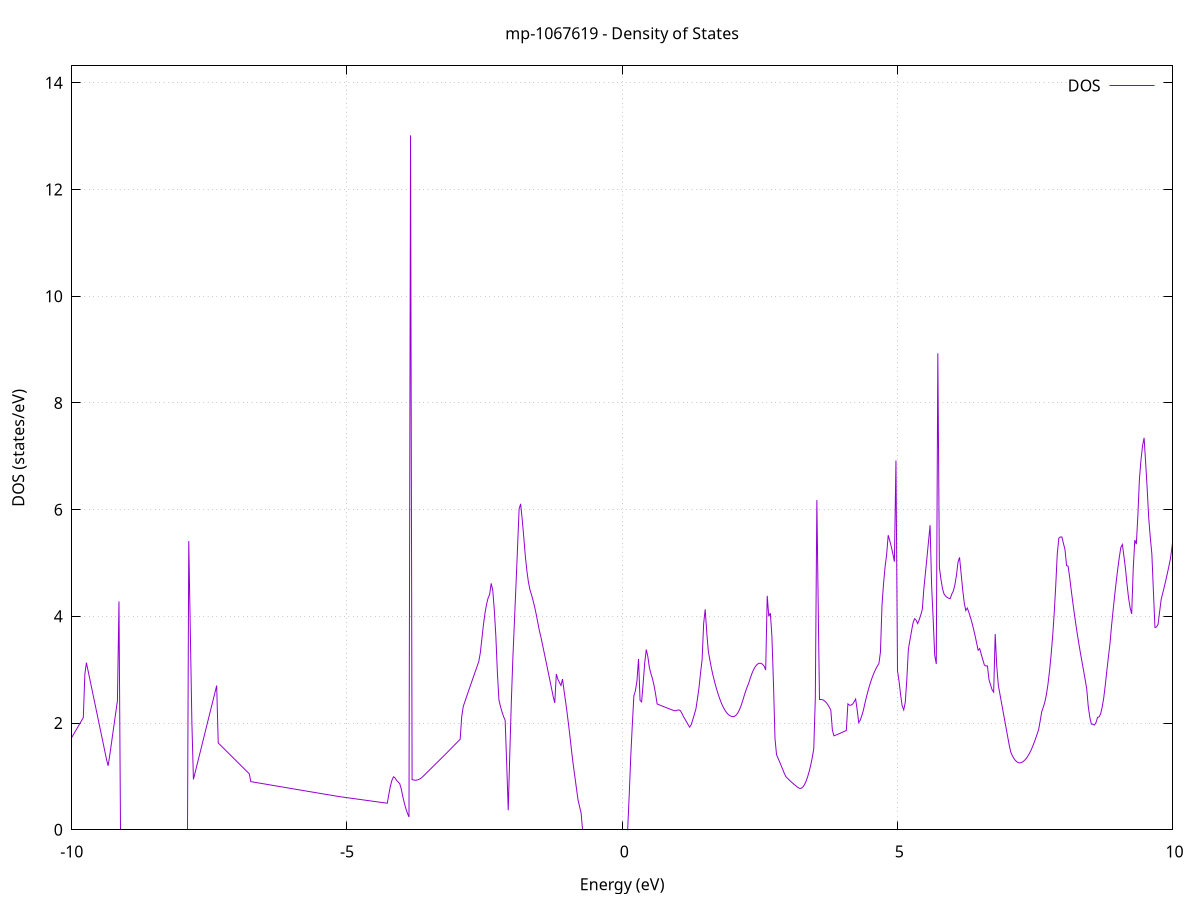 set title 'mp-1067619 - Density of States'
set xlabel 'Energy (eV)'
set ylabel 'DOS (states/eV)'
set grid
set xrange [-10:10]
set yrange [0:14.317]
set xzeroaxis lt -1
set terminal png size 800,600
set output 'mp-1067619_dos_gnuplot.png'
plot '-' using 1:2 with lines title 'DOS'
-27.487400 0.000000
-27.459300 0.000000
-27.431100 0.000000
-27.402900 0.000000
-27.374700 0.000000
-27.346600 0.000000
-27.318400 0.000000
-27.290200 0.000000
-27.262000 0.000000
-27.233800 0.000000
-27.205700 0.000000
-27.177500 0.000000
-27.149300 0.000000
-27.121100 0.000000
-27.092900 0.000000
-27.064800 0.000000
-27.036600 0.000000
-27.008400 0.000000
-26.980200 0.000000
-26.952000 0.000000
-26.923900 0.000000
-26.895700 0.000000
-26.867500 0.000000
-26.839300 0.000000
-26.811100 0.000000
-26.783000 0.000000
-26.754800 0.000000
-26.726600 0.000000
-26.698400 0.000000
-26.670200 0.000000
-26.642100 0.000000
-26.613900 0.000000
-26.585700 0.000000
-26.557500 0.000000
-26.529300 0.000000
-26.501200 0.000000
-26.473000 0.000000
-26.444800 0.000000
-26.416600 0.000000
-26.388500 0.000000
-26.360300 0.000000
-26.332100 0.000000
-26.303900 0.000000
-26.275700 0.000000
-26.247600 0.000000
-26.219400 0.000000
-26.191200 0.000000
-26.163000 0.000000
-26.134800 0.000000
-26.106700 0.000000
-26.078500 0.000000
-26.050300 0.000000
-26.022100 0.000000
-25.993900 0.000000
-25.965800 0.000000
-25.937600 0.000000
-25.909400 0.000000
-25.881200 0.000000
-25.853000 0.000000
-25.824900 0.000000
-25.796700 0.000000
-25.768500 0.000000
-25.740300 0.000000
-25.712100 0.000000
-25.684000 0.000000
-25.655800 0.000000
-25.627600 0.000000
-25.599400 0.000000
-25.571200 0.000000
-25.543100 0.000000
-25.514900 0.000000
-25.486700 0.000000
-25.458500 0.000000
-25.430400 0.000000
-25.402200 0.000000
-25.374000 0.000000
-25.345800 0.000000
-25.317600 0.000000
-25.289500 0.000000
-25.261300 0.000000
-25.233100 0.000000
-25.204900 0.000000
-25.176700 0.000000
-25.148600 0.000000
-25.120400 0.000000
-25.092200 0.000000
-25.064000 0.000000
-25.035800 0.000000
-25.007700 0.000000
-24.979500 0.000000
-24.951300 0.000000
-24.923100 84.427000
-24.894900 255.149900
-24.866800 54.485500
-24.838600 25.445600
-24.810400 317.780600
-24.782200 49.676400
-24.754000 48.154400
-24.725900 105.016700
-24.697700 183.394800
-24.669500 15.818900
-24.641300 37.277300
-24.613100 173.273300
-24.585000 47.174400
-24.556800 67.952100
-24.528600 0.000000
-24.500400 0.000000
-24.472300 0.000000
-24.444100 0.000000
-24.415900 0.000000
-24.387700 0.000000
-24.359500 0.000000
-24.331400 0.000000
-24.303200 0.000000
-24.275000 0.000000
-24.246800 0.000000
-24.218600 0.000000
-24.190500 0.000000
-24.162300 0.000000
-24.134100 0.000000
-24.105900 0.000000
-24.077700 0.000000
-24.049600 0.000000
-24.021400 0.000000
-23.993200 0.000000
-23.965000 0.000000
-23.936800 0.000000
-23.908700 0.000000
-23.880500 0.000000
-23.852300 0.000000
-23.824100 0.000000
-23.795900 0.000000
-23.767800 0.000000
-23.739600 0.000000
-23.711400 0.000000
-23.683200 0.000000
-23.655000 0.000000
-23.626900 0.000000
-23.598700 0.000000
-23.570500 0.000000
-23.542300 0.000000
-23.514200 0.000000
-23.486000 0.000000
-23.457800 0.000000
-23.429600 0.000000
-23.401400 0.000000
-23.373300 0.000000
-23.345100 0.000000
-23.316900 0.000000
-23.288700 0.000000
-23.260500 0.000000
-23.232400 0.000000
-23.204200 0.000000
-23.176000 0.000000
-23.147800 0.000000
-23.119600 0.000000
-23.091500 0.000000
-23.063300 0.000000
-23.035100 0.000000
-23.006900 0.000000
-22.978700 0.000000
-22.950600 0.000000
-22.922400 0.000000
-22.894200 0.000000
-22.866000 0.000000
-22.837800 0.000000
-22.809700 0.000000
-22.781500 0.000000
-22.753300 0.000000
-22.725100 0.000000
-22.696900 0.000000
-22.668800 0.000000
-22.640600 0.000000
-22.612400 0.000000
-22.584200 0.000000
-22.556100 0.000000
-22.527900 0.000000
-22.499700 0.000000
-22.471500 0.000000
-22.443300 0.000000
-22.415200 0.000000
-22.387000 0.000000
-22.358800 0.000000
-22.330600 0.000000
-22.302400 0.000000
-22.274300 0.000000
-22.246100 0.000000
-22.217900 0.000000
-22.189700 0.000000
-22.161500 0.000000
-22.133400 0.000000
-22.105200 0.000000
-22.077000 0.000000
-22.048800 0.000000
-22.020600 0.000000
-21.992500 0.000000
-21.964300 0.000000
-21.936100 0.000000
-21.907900 0.000000
-21.879700 0.000000
-21.851600 0.000000
-21.823400 0.000000
-21.795200 0.000000
-21.767000 0.000000
-21.738800 0.000000
-21.710700 0.000000
-21.682500 0.000000
-21.654300 0.000000
-21.626100 0.000000
-21.598000 0.000000
-21.569800 0.000000
-21.541600 0.000000
-21.513400 0.000000
-21.485200 0.000000
-21.457100 0.000000
-21.428900 0.000000
-21.400700 0.000000
-21.372500 0.000000
-21.344300 0.000000
-21.316200 0.000000
-21.288000 0.000000
-21.259800 0.000000
-21.231600 0.000000
-21.203400 0.000000
-21.175300 0.000000
-21.147100 0.000000
-21.118900 0.000000
-21.090700 0.000000
-21.062500 0.000000
-21.034400 0.000000
-21.006200 0.000000
-20.978000 0.000000
-20.949800 0.000000
-20.921600 0.000000
-20.893500 0.000000
-20.865300 0.000000
-20.837100 0.000000
-20.808900 0.000000
-20.780700 0.000000
-20.752600 0.000000
-20.724400 0.000000
-20.696200 0.000000
-20.668000 0.000000
-20.639900 0.000000
-20.611700 0.000000
-20.583500 0.000000
-20.555300 0.000000
-20.527100 0.000000
-20.499000 0.000000
-20.470800 0.000000
-20.442600 0.000000
-20.414400 0.000000
-20.386200 0.000000
-20.358100 0.000000
-20.329900 0.000000
-20.301700 0.000000
-20.273500 0.000000
-20.245300 0.000000
-20.217200 0.000000
-20.189000 0.000000
-20.160800 0.000000
-20.132600 0.000000
-20.104400 0.000000
-20.076300 0.000000
-20.048100 0.000000
-20.019900 0.000000
-19.991700 0.000000
-19.963500 0.000000
-19.935400 0.000000
-19.907200 0.000000
-19.879000 0.000000
-19.850800 0.000000
-19.822600 0.000000
-19.794500 0.000000
-19.766300 0.000000
-19.738100 0.000000
-19.709900 0.000000
-19.681800 0.000000
-19.653600 0.000000
-19.625400 0.000000
-19.597200 0.000000
-19.569000 0.000000
-19.540900 0.000000
-19.512700 0.000000
-19.484500 0.000000
-19.456300 0.000000
-19.428100 0.000000
-19.400000 0.000000
-19.371800 0.000000
-19.343600 0.000000
-19.315400 0.000000
-19.287200 0.000000
-19.259100 0.000000
-19.230900 0.000000
-19.202700 0.000000
-19.174500 0.000000
-19.146300 0.000000
-19.118200 0.000000
-19.090000 0.000000
-19.061800 0.000000
-19.033600 0.000000
-19.005400 0.000000
-18.977300 0.000000
-18.949100 0.000000
-18.920900 0.000000
-18.892700 0.000000
-18.864500 0.000000
-18.836400 0.000000
-18.808200 0.000000
-18.780000 0.000000
-18.751800 0.000000
-18.723700 0.000000
-18.695500 0.000000
-18.667300 0.000000
-18.639100 0.000000
-18.610900 0.000000
-18.582800 0.000000
-18.554600 0.000000
-18.526400 0.000000
-18.498200 0.000000
-18.470000 0.000000
-18.441900 0.000000
-18.413700 0.000000
-18.385500 0.000000
-18.357300 0.000000
-18.329100 0.000000
-18.301000 0.000000
-18.272800 0.000000
-18.244600 0.000000
-18.216400 0.000000
-18.188200 0.000000
-18.160100 0.000000
-18.131900 0.000000
-18.103700 0.000000
-18.075500 0.000000
-18.047300 0.000000
-18.019200 0.000000
-17.991000 0.000000
-17.962800 0.000000
-17.934600 0.000000
-17.906400 0.000000
-17.878300 0.000000
-17.850100 0.000000
-17.821900 0.000000
-17.793700 0.000000
-17.765600 0.000000
-17.737400 0.000000
-17.709200 0.000000
-17.681000 0.000000
-17.652800 0.000000
-17.624700 0.000000
-17.596500 0.000000
-17.568300 0.000000
-17.540100 0.000000
-17.511900 0.000000
-17.483800 0.000000
-17.455600 0.000000
-17.427400 0.000000
-17.399200 0.000000
-17.371000 0.000000
-17.342900 0.000000
-17.314700 0.000000
-17.286500 0.000000
-17.258300 0.000000
-17.230100 0.000000
-17.202000 0.000000
-17.173800 0.000000
-17.145600 0.000000
-17.117400 0.000000
-17.089200 0.000000
-17.061100 0.000000
-17.032900 0.000000
-17.004700 0.000000
-16.976500 0.000000
-16.948300 0.000000
-16.920200 0.000000
-16.892000 0.000000
-16.863800 0.000000
-16.835600 0.000000
-16.807500 0.000000
-16.779300 0.000000
-16.751100 0.000000
-16.722900 0.000000
-16.694700 0.000000
-16.666600 0.000000
-16.638400 0.000000
-16.610200 0.000000
-16.582000 0.000000
-16.553800 0.000000
-16.525700 0.000000
-16.497500 0.000000
-16.469300 0.000000
-16.441100 0.000000
-16.412900 0.000000
-16.384800 0.000000
-16.356600 0.000000
-16.328400 0.000000
-16.300200 0.000000
-16.272000 0.000000
-16.243900 0.000000
-16.215700 0.000000
-16.187500 0.000000
-16.159300 0.000000
-16.131100 0.000000
-16.103000 0.000000
-16.074800 0.000000
-16.046600 0.000000
-16.018400 0.000000
-15.990200 0.000000
-15.962100 0.000000
-15.933900 0.000000
-15.905700 0.000000
-15.877500 0.000000
-15.849400 0.000000
-15.821200 0.000000
-15.793000 0.000000
-15.764800 0.000000
-15.736600 0.000000
-15.708500 0.000000
-15.680300 0.000000
-15.652100 0.000000
-15.623900 0.000000
-15.595700 0.000000
-15.567600 0.000000
-15.539400 0.000000
-15.511200 0.000000
-15.483000 0.000000
-15.454800 0.000000
-15.426700 0.000000
-15.398500 0.000000
-15.370300 0.000000
-15.342100 0.000000
-15.313900 0.000000
-15.285800 0.000000
-15.257600 0.000000
-15.229400 0.000000
-15.201200 0.000000
-15.173000 0.000000
-15.144900 0.000000
-15.116700 0.000000
-15.088500 0.000000
-15.060300 0.000000
-15.032100 0.000000
-15.004000 0.000000
-14.975800 0.000000
-14.947600 0.000000
-14.919400 0.000000
-14.891300 0.000000
-14.863100 0.000000
-14.834900 0.000000
-14.806700 0.000000
-14.778500 0.000000
-14.750400 0.000000
-14.722200 0.000000
-14.694000 0.000000
-14.665800 0.000000
-14.637600 0.000000
-14.609500 0.000000
-14.581300 0.000000
-14.553100 0.000000
-14.524900 0.000000
-14.496700 0.000000
-14.468600 0.000000
-14.440400 0.000000
-14.412200 0.000000
-14.384000 0.000000
-14.355800 0.000000
-14.327700 0.000000
-14.299500 0.000000
-14.271300 0.000000
-14.243100 0.000000
-14.214900 0.000000
-14.186800 0.000000
-14.158600 0.000000
-14.130400 0.000000
-14.102200 0.000000
-14.074000 0.000000
-14.045900 0.000000
-14.017700 0.000000
-13.989500 0.000000
-13.961300 0.000000
-13.933200 0.000000
-13.905000 0.000000
-13.876800 0.000000
-13.848600 0.000000
-13.820400 0.000000
-13.792300 0.000000
-13.764100 0.000000
-13.735900 0.000000
-13.707700 0.000000
-13.679500 0.000000
-13.651400 0.000000
-13.623200 0.000000
-13.595000 0.000000
-13.566800 0.000000
-13.538600 0.000000
-13.510500 0.000000
-13.482300 0.000000
-13.454100 0.000000
-13.425900 0.000000
-13.397700 0.000000
-13.369600 0.000000
-13.341400 0.000000
-13.313200 0.000000
-13.285000 0.000000
-13.256800 0.000000
-13.228700 0.000000
-13.200500 0.000000
-13.172300 0.000000
-13.144100 0.000000
-13.115900 0.000000
-13.087800 0.000000
-13.059600 0.000000
-13.031400 0.000000
-13.003200 0.000000
-12.975100 0.000000
-12.946900 0.000000
-12.918700 0.000000
-12.890500 0.000000
-12.862300 0.000000
-12.834200 0.000000
-12.806000 0.000000
-12.777800 0.000000
-12.749600 0.000000
-12.721400 0.000000
-12.693300 0.000000
-12.665100 0.000000
-12.636900 0.000000
-12.608700 0.000000
-12.580500 0.000000
-12.552400 0.000000
-12.524200 0.000000
-12.496000 0.000000
-12.467800 0.000000
-12.439600 0.000000
-12.411500 0.000000
-12.383300 0.000000
-12.355100 0.000000
-12.326900 0.000000
-12.298700 0.000000
-12.270600 0.000000
-12.242400 0.000000
-12.214200 0.000000
-12.186000 0.000000
-12.157800 0.000000
-12.129700 0.000000
-12.101500 0.000000
-12.073300 0.000000
-12.045100 0.000000
-12.017000 0.000000
-11.988800 0.000000
-11.960600 0.000000
-11.932400 0.000000
-11.904200 0.000000
-11.876100 0.000000
-11.847900 0.000000
-11.819700 0.000000
-11.791500 0.000000
-11.763300 0.000000
-11.735200 0.000000
-11.707000 0.000000
-11.678800 0.000000
-11.650600 0.000000
-11.622400 0.000000
-11.594300 0.000000
-11.566100 0.000000
-11.537900 0.041700
-11.509700 0.289900
-11.481500 0.574100
-11.453400 0.858400
-11.425200 1.142600
-11.397000 1.426800
-11.368800 1.711100
-11.340600 1.995300
-11.312500 1.464800
-11.284300 1.161600
-11.256100 1.187400
-11.227900 1.213100
-11.199700 1.238800
-11.171600 1.264500
-11.143400 1.290200
-11.115200 1.316000
-11.087000 1.341700
-11.058900 1.367400
-11.030700 1.393100
-11.002500 1.418800
-10.974300 1.444600
-10.946100 1.470300
-10.918000 1.496000
-10.889800 1.518800
-10.861600 1.506800
-10.833400 1.483500
-10.805200 1.460200
-10.777100 1.436900
-10.748900 1.413600
-10.720700 1.390400
-10.692500 1.367100
-10.664300 1.360100
-10.636200 1.374900
-10.608000 1.390000
-10.579800 1.405000
-10.551600 1.420000
-10.523400 1.435000
-10.495300 1.450000
-10.467100 1.465100
-10.438900 1.480100
-10.410700 1.495100
-10.382500 1.510100
-10.354400 1.525100
-10.326200 1.540200
-10.298000 1.555200
-10.269800 1.570200
-10.241600 1.585200
-10.213500 1.600300
-10.185300 1.615300
-10.157100 1.630300
-10.128900 1.645300
-10.100800 1.660400
-10.072600 1.653400
-10.044400 1.653300
-10.016200 1.703200
-9.988000 1.753000
-9.959900 1.802900
-9.931700 1.852800
-9.903500 1.902700
-9.875300 1.952500
-9.847100 2.002400
-9.819000 2.052300
-9.790800 2.102200
-9.762600 2.917000
-9.734400 3.131400
-9.706200 2.991700
-9.678100 2.851900
-9.649900 2.712200
-9.621700 2.572400
-9.593500 2.432700
-9.565300 2.292900
-9.537200 2.153100
-9.509000 2.013300
-9.480800 1.873500
-9.452600 1.733800
-9.424400 1.594000
-9.396300 1.454200
-9.368100 1.314400
-9.339900 1.199200
-9.311700 1.387000
-9.283500 1.593400
-9.255400 1.799600
-9.227200 2.005800
-9.199000 2.211700
-9.170800 2.417600
-9.142600 4.279800
-9.114500 0.000000
-9.086300 0.000000
-9.058100 0.000000
-9.029900 0.000000
-9.001800 0.000000
-8.973600 0.000000
-8.945400 0.000000
-8.917200 0.000000
-8.889000 0.000000
-8.860900 0.000000
-8.832700 0.000000
-8.804500 0.000000
-8.776300 0.000000
-8.748100 0.000000
-8.720000 0.000000
-8.691800 0.000000
-8.663600 0.000000
-8.635400 0.000000
-8.607200 0.000000
-8.579100 0.000000
-8.550900 0.000000
-8.522700 0.000000
-8.494500 0.000000
-8.466300 0.000000
-8.438200 0.000000
-8.410000 0.000000
-8.381800 0.000000
-8.353600 0.000000
-8.325400 0.000000
-8.297300 0.000000
-8.269100 0.000000
-8.240900 0.000000
-8.212700 0.000000
-8.184500 0.000000
-8.156400 0.000000
-8.128200 0.000000
-8.100000 0.000000
-8.071800 0.000000
-8.043700 0.000000
-8.015500 0.000000
-7.987300 0.000000
-7.959100 0.000000
-7.930900 0.000000
-7.902800 0.000000
-7.874600 5.410600
-7.846400 3.717100
-7.818200 2.020500
-7.790000 0.943700
-7.761900 1.060900
-7.733700 1.178200
-7.705500 1.295500
-7.677300 1.412800
-7.649100 1.530000
-7.621000 1.647300
-7.592800 1.764500
-7.564600 1.881800
-7.536400 1.999100
-7.508200 2.116300
-7.480100 2.233600
-7.451900 2.350800
-7.423700 2.468000
-7.395500 2.585300
-7.367300 2.702500
-7.339200 1.627100
-7.311000 1.598300
-7.282800 1.569400
-7.254600 1.540500
-7.226400 1.511700
-7.198300 1.482800
-7.170100 1.454000
-7.141900 1.425100
-7.113700 1.396300
-7.085600 1.367400
-7.057400 1.338500
-7.029200 1.309700
-7.001000 1.280800
-6.972800 1.252000
-6.944700 1.223100
-6.916500 1.194300
-6.888300 1.165400
-6.860100 1.136500
-6.831900 1.107700
-6.803800 1.078800
-6.775600 1.050000
-6.747400 0.902400
-6.719200 0.897400
-6.691000 0.892500
-6.662900 0.887600
-6.634700 0.882600
-6.606500 0.877700
-6.578300 0.872700
-6.550100 0.867800
-6.522000 0.862900
-6.493800 0.857900
-6.465600 0.853000
-6.437400 0.848000
-6.409200 0.843100
-6.381100 0.838200
-6.352900 0.833200
-6.324700 0.828300
-6.296500 0.823300
-6.268300 0.818400
-6.240200 0.813400
-6.212000 0.808500
-6.183800 0.803600
-6.155600 0.798600
-6.127500 0.793700
-6.099300 0.788700
-6.071100 0.783800
-6.042900 0.778900
-6.014700 0.773900
-5.986600 0.769000
-5.958400 0.764000
-5.930200 0.759100
-5.902000 0.754200
-5.873800 0.749200
-5.845700 0.744300
-5.817500 0.739300
-5.789300 0.734400
-5.761100 0.729400
-5.732900 0.724500
-5.704800 0.719700
-5.676600 0.714900
-5.648400 0.710000
-5.620200 0.705100
-5.592000 0.700200
-5.563900 0.695300
-5.535700 0.690500
-5.507500 0.685600
-5.479300 0.680700
-5.451100 0.675800
-5.423000 0.670900
-5.394800 0.666000
-5.366600 0.661100
-5.338400 0.656200
-5.310200 0.651300
-5.282100 0.646300
-5.253900 0.641400
-5.225700 0.636500
-5.197500 0.631600
-5.169400 0.626600
-5.141200 0.622200
-5.113000 0.618200
-5.084800 0.614100
-5.056600 0.610100
-5.028500 0.606100
-5.000300 0.602100
-4.972100 0.598000
-4.943900 0.594000
-4.915700 0.590000
-4.887600 0.586000
-4.859400 0.582000
-4.831200 0.577900
-4.803000 0.573900
-4.774800 0.569900
-4.746700 0.565900
-4.718500 0.561900
-4.690300 0.557800
-4.662100 0.553800
-4.633900 0.549800
-4.605800 0.545800
-4.577600 0.541800
-4.549400 0.537700
-4.521200 0.533700
-4.493000 0.529700
-4.464900 0.525700
-4.436700 0.521700
-4.408500 0.517600
-4.380300 0.513600
-4.352100 0.509600
-4.324000 0.505600
-4.295800 0.501600
-4.267600 0.497600
-4.239400 0.664500
-4.211300 0.816800
-4.183100 0.926400
-4.154900 0.993600
-4.126700 0.971500
-4.098500 0.927200
-4.070400 0.895500
-4.042200 0.867200
-4.014000 0.767500
-3.985800 0.625100
-3.957600 0.501100
-3.929500 0.395600
-3.901300 0.308600
-3.873100 0.240000
-3.844900 13.015600
-3.816700 0.941900
-3.788600 0.932300
-3.760400 0.928600
-3.732200 0.930800
-3.704000 0.939000
-3.675800 0.953000
-3.647700 0.973000
-3.619500 0.998900
-3.591300 1.027700
-3.563100 1.056400
-3.534900 1.085200
-3.506800 1.113900
-3.478600 1.142600
-3.450400 1.171400
-3.422200 1.200100
-3.394000 1.228900
-3.365900 1.257600
-3.337700 1.286300
-3.309500 1.315100
-3.281300 1.343800
-3.253200 1.372600
-3.225000 1.401300
-3.196800 1.430400
-3.168600 1.459900
-3.140400 1.489500
-3.112300 1.519100
-3.084100 1.548700
-3.055900 1.578300
-3.027700 1.607800
-2.999500 1.637400
-2.971400 1.667000
-2.943200 1.696600
-2.915000 2.121700
-2.886800 2.312000
-2.858600 2.397700
-2.830500 2.482900
-2.802300 2.567800
-2.774100 2.652200
-2.745900 2.736300
-2.717700 2.820000
-2.689600 2.903300
-2.661400 2.986200
-2.633200 3.068700
-2.605000 3.155000
-2.576800 3.316700
-2.548700 3.577700
-2.520500 3.842300
-2.492300 4.057900
-2.464100 4.224500
-2.435900 4.342100
-2.407800 4.410700
-2.379600 4.618000
-2.351400 4.495100
-2.323200 4.123700
-2.295100 3.638100
-2.266900 2.945500
-2.238700 2.431400
-2.210500 2.309500
-2.182300 2.205800
-2.154200 2.120300
-2.126000 2.053100
-2.097800 1.239700
-2.069600 0.367100
-2.041400 1.428300
-2.013300 2.408500
-1.985100 3.231800
-1.956900 3.911900
-1.928700 4.591800
-1.900500 5.292000
-1.872400 6.009700
-1.844200 6.108300
-1.816000 5.815900
-1.787800 5.489200
-1.759600 5.134300
-1.731500 4.857400
-1.703300 4.645800
-1.675100 4.499700
-1.646900 4.403500
-1.618700 4.298200
-1.590600 4.178100
-1.562400 4.043100
-1.534200 3.893300
-1.506000 3.741600
-1.477800 3.620400
-1.449700 3.482300
-1.421500 3.343500
-1.393300 3.203800
-1.365100 3.063400
-1.337000 2.922200
-1.308800 2.780300
-1.280600 2.637500
-1.252400 2.495100
-1.224200 2.378500
-1.196100 2.919800
-1.167900 2.822200
-1.139700 2.760900
-1.111500 2.703500
-1.083300 2.824000
-1.055200 2.605400
-1.027000 2.398700
-0.998800 2.179400
-0.970600 1.945600
-0.942400 1.697300
-0.914300 1.434500
-0.886100 1.200900
-0.857900 0.986100
-0.829700 0.771600
-0.801500 0.560000
-0.773400 0.434400
-0.745200 0.311600
-0.717000 0.000000
-0.688800 0.000000
-0.660600 0.000000
-0.632500 0.000000
-0.604300 0.000000
-0.576100 0.000000
-0.547900 0.000000
-0.519700 0.000000
-0.491600 0.000000
-0.463400 0.000000
-0.435200 0.000000
-0.407000 0.000000
-0.378900 0.000000
-0.350700 0.000000
-0.322500 0.000000
-0.294300 0.000000
-0.266100 0.000000
-0.238000 0.000000
-0.209800 0.000000
-0.181600 0.000000
-0.153400 0.000000
-0.125200 0.000000
-0.097100 0.000000
-0.068900 0.000000
-0.040700 0.000000
-0.012500 0.000000
0.015700 0.000000
0.043800 0.000000
0.072000 0.000000
0.100200 0.001400
0.128400 0.650700
0.156600 1.378400
0.184700 1.962700
0.212900 2.507900
0.241100 2.606300
0.269300 2.789600
0.297500 3.201800
0.325600 2.425300
0.353800 2.397600
0.382000 2.748900
0.410200 3.128300
0.438400 3.377600
0.466500 3.249100
0.494700 3.042400
0.522900 2.925500
0.551100 2.832900
0.579200 2.706300
0.607400 2.545900
0.635600 2.357800
0.663800 2.345800
0.692000 2.334000
0.720100 2.322200
0.748300 2.310600
0.776500 2.299100
0.804700 2.287700
0.832900 2.276400
0.861000 2.265300
0.889200 2.254200
0.917400 2.243300
0.945600 2.232500
0.973800 2.230300
1.001900 2.241000
1.030100 2.246800
1.058300 2.232000
1.086500 2.181400
1.114700 2.120000
1.142800 2.071300
1.171000 2.021000
1.199200 1.969300
1.227400 1.924000
1.255600 1.970500
1.283700 2.064700
1.311900 2.161000
1.340100 2.263400
1.368300 2.455300
1.396500 2.663900
1.424600 2.941600
1.452800 3.186000
1.481000 3.865300
1.509200 4.132000
1.537300 3.698300
1.565500 3.348600
1.593700 3.184600
1.621900 3.027900
1.650100 2.897000
1.678200 2.779500
1.706400 2.671600
1.734600 2.573400
1.762800 2.484900
1.791000 2.406100
1.819100 2.337100
1.847300 2.277700
1.875500 2.228000
1.903700 2.188000
1.931900 2.157600
1.960000 2.137000
1.988200 2.125100
2.016400 2.120200
2.044600 2.127400
2.072800 2.150500
2.100900 2.189600
2.129100 2.244700
2.157300 2.315700
2.185500 2.402700
2.213700 2.499600
2.241800 2.590900
2.270000 2.672400
2.298200 2.744600
2.326400 2.835100
2.354600 2.919200
2.382700 2.988800
2.410900 3.043800
2.439100 3.084300
2.467300 3.110300
2.495400 3.121700
2.523600 3.118700
2.551800 3.101100
2.580000 3.066900
2.608200 2.993800
2.636300 4.385200
2.664500 4.000200
2.692700 4.061600
2.720900 3.633700
2.749100 2.759700
2.777200 1.712400
2.805400 1.406100
2.833600 1.338800
2.861800 1.270400
2.890000 1.200800
2.918100 1.130200
2.946300 1.058500
2.974500 0.996200
3.002700 0.966600
3.030900 0.938000
3.059000 0.910500
3.087200 0.884100
3.115400 0.858700
3.143600 0.834400
3.171800 0.811200
3.199900 0.789100
3.228100 0.774500
3.256300 0.778900
3.284500 0.802500
3.312700 0.845300
3.340800 0.907300
3.369000 0.988500
3.397200 1.089000
3.425400 1.208600
3.453500 1.347100
3.481700 1.519200
3.509900 2.461900
3.538100 6.179100
3.566300 3.884300
3.594400 2.444000
3.622600 2.444000
3.650800 2.434300
3.679000 2.414900
3.707200 2.385900
3.735300 2.347200
3.763500 2.298800
3.791700 2.240700
3.819900 1.869200
3.848100 1.760800
3.876200 1.772200
3.904400 1.784000
3.932600 1.796100
3.960800 1.808700
3.989000 1.821600
4.017100 1.834800
4.045300 1.848500
4.073500 1.862500
4.101700 2.359900
4.129900 2.336400
4.158000 2.334300
4.186200 2.353600
4.214400 2.398400
4.242600 2.450300
4.270800 2.246800
4.298900 2.008000
4.327100 2.055800
4.355300 2.140800
4.383500 2.240000
4.411600 2.371200
4.439800 2.492600
4.468000 2.604100
4.496200 2.705700
4.524400 2.797500
4.552500 2.879400
4.580700 2.951400
4.608900 3.014000
4.637100 3.068500
4.665300 3.115200
4.693400 3.329600
4.721600 4.209800
4.749800 4.616000
4.778000 4.933200
4.806200 5.161400
4.834300 5.520800
4.862500 5.419900
4.890700 5.303800
4.918900 5.172300
4.947100 5.025700
4.975200 6.920300
5.003400 2.981100
5.031600 2.782900
5.059800 2.531600
5.088000 2.321900
5.116100 2.246500
5.144300 2.387200
5.172500 2.812700
5.200700 3.379700
5.228900 3.553500
5.257000 3.718100
5.285200 3.875700
5.313400 3.955500
5.341600 3.929500
5.369700 3.864200
5.397900 3.937700
5.426100 4.026900
5.454300 4.131800
5.482500 4.524200
5.510600 4.811000
5.538800 5.104700
5.567000 5.405200
5.595200 5.708400
5.623400 4.568500
5.651500 3.935800
5.679700 3.269700
5.707900 3.107500
5.736100 8.929100
5.764300 4.920800
5.792400 4.694500
5.820600 4.521800
5.848800 4.418900
5.877000 4.378200
5.905200 4.354700
5.933300 4.340100
5.961500 4.332100
5.989700 4.417600
6.017900 4.474600
6.046100 4.591200
6.074200 4.767500
6.102400 5.012700
6.130600 5.105500
6.158800 4.806400
6.187000 4.507400
6.215100 4.260600
6.243300 4.109700
6.271500 4.155900
6.299700 4.075500
6.327800 3.983700
6.356000 3.880600
6.384200 3.766000
6.412400 3.640000
6.440600 3.502700
6.468700 3.364600
6.496900 3.395800
6.525100 3.289100
6.553300 3.186800
6.581500 3.089000
6.609600 3.069900
6.637800 3.070200
6.666000 2.811800
6.694200 2.716200
6.722400 2.622400
6.750500 2.579700
6.778700 3.667800
6.806900 3.059800
6.835100 2.711600
6.863300 2.548700
6.891400 2.389500
6.919600 2.228900
6.947800 2.068900
6.976000 1.909500
7.004200 1.750700
7.032300 1.592500
7.060500 1.457900
7.088700 1.390400
7.116900 1.339400
7.145100 1.300300
7.173200 1.273000
7.201400 1.257600
7.229600 1.253900
7.257800 1.261800
7.285900 1.278300
7.314100 1.303200
7.342300 1.336400
7.370500 1.377800
7.398700 1.427600
7.426800 1.485600
7.455000 1.551900
7.483200 1.626100
7.511400 1.705700
7.539600 1.790400
7.567700 1.880100
7.595900 2.040000
7.624100 2.212100
7.652300 2.296900
7.680500 2.393100
7.708600 2.532500
7.736800 2.724500
7.765000 2.969100
7.793200 3.265100
7.821400 3.612600
7.849500 4.040800
7.877700 4.560400
7.905900 5.164900
7.934100 5.463600
7.962300 5.487200
7.990400 5.487900
8.018600 5.364700
8.046800 5.251100
8.075000 4.954400
8.103200 4.939400
8.131300 4.734200
8.159500 4.494200
8.187700 4.268000
8.215900 4.052900
8.244000 3.848900
8.272200 3.656100
8.300400 3.474500
8.328600 3.304000
8.356800 3.141100
8.384900 2.979800
8.413100 2.813800
8.441300 2.642600
8.469500 2.310700
8.497700 2.108800
8.525800 1.981000
8.554000 1.977200
8.582200 1.962600
8.610400 2.010900
8.638600 2.107000
8.666700 2.115500
8.694900 2.175000
8.723100 2.303400
8.751300 2.477200
8.779500 2.718400
8.807600 2.986400
8.835800 3.245300
8.864000 3.488100
8.892200 3.819900
8.920400 4.108800
8.948500 4.383700
8.976700 4.645400
9.004900 4.886200
9.033100 5.105400
9.061300 5.292300
9.089400 5.346600
9.117600 5.126500
9.145800 4.891700
9.174000 4.597800
9.202100 4.344900
9.230300 4.158100
9.258500 4.046700
9.286700 4.895000
9.314900 5.430000
9.343000 5.353200
9.371200 5.902600
9.399400 6.576100
9.427600 6.935200
9.455800 7.196500
9.483900 7.345400
9.512100 6.883700
9.540300 6.387800
9.568500 5.834200
9.596700 5.475100
9.624800 5.172300
9.653000 4.473900
9.681200 3.791300
9.709400 3.800300
9.737600 3.851600
9.765700 4.082800
9.793900 4.316200
9.822100 4.432900
9.850300 4.551900
9.878500 4.676100
9.906600 4.805300
9.934800 4.939700
9.963000 5.085000
9.991200 5.300600
10.019400 5.562000
10.047500 5.876200
10.075700 6.157000
10.103900 6.398900
10.132100 6.583400
10.160200 4.446900
10.188400 3.375700
10.216600 3.029000
10.244800 2.715200
10.273000 2.434000
10.301100 2.185700
10.329300 1.970000
10.357500 1.787000
10.385700 1.619100
10.413900 1.454100
10.442000 1.305500
10.470200 1.216200
10.498400 1.180400
10.526600 1.313300
10.554800 1.500500
10.582900 1.742100
10.611100 2.038000
10.639300 2.388300
10.667500 3.459200
10.695700 4.215900
10.723800 4.807200
10.752000 5.190900
10.780200 5.461800
10.808400 5.703300
10.836600 5.910200
10.864700 6.048000
10.892900 6.116800
10.921100 6.175600
10.949300 6.215300
10.977500 5.311000
11.005600 4.919800
11.033800 4.663800
11.062000 4.414000
11.090200 4.170400
11.118300 3.932900
11.146500 3.701700
11.174700 3.476600
11.202900 3.259700
11.231100 3.063700
11.259200 2.879400
11.287400 2.706200
11.315600 2.535200
11.343800 2.398800
11.372000 2.275800
11.400100 2.171800
11.428300 2.067700
11.456500 1.963400
11.484700 1.874200
11.512900 1.920400
11.541000 2.127900
11.569200 2.575200
11.597400 3.388900
11.625600 5.060800
11.653800 6.379300
11.681900 7.759500
11.710100 9.459000
11.738300 9.685600
11.766500 7.927700
11.794700 7.389600
11.822800 6.939000
11.851000 6.531700
11.879200 6.096500
11.907400 5.543800
11.935600 4.963400
11.963700 4.255100
11.991900 3.820300
12.020100 3.618000
12.048300 3.532400
12.076400 3.459500
12.104600 3.393700
12.132800 3.332000
12.161000 3.273600
12.189200 3.219100
12.217300 3.168500
12.245500 3.082700
12.273700 3.043600
12.301900 3.061100
12.330100 3.103900
12.358200 3.167900
12.386400 3.256900
12.414600 3.371100
12.442800 3.507900
12.471000 4.026900
12.499100 5.815200
12.527300 6.402500
12.555500 6.393400
12.583700 6.320200
12.611900 6.279300
12.640000 6.273000
12.668200 6.301400
12.696400 6.403800
12.724600 6.413700
12.752800 6.328900
12.780900 6.134300
12.809100 5.915400
12.837300 5.632900
12.865500 5.294100
12.893700 4.967500
12.921800 4.915100
12.950000 5.807500
12.978200 4.074700
13.006400 3.867300
13.034600 3.743600
13.062700 3.620800
13.090900 3.499100
13.119100 3.422500
13.147300 3.357900
13.175400 3.303000
13.203600 3.257700
13.231800 3.159100
13.260000 3.213500
13.288200 3.193800
13.316300 3.183400
13.344500 3.182200
13.372700 3.190000
13.400900 3.185900
13.429100 3.194200
13.457200 3.267700
13.485400 3.386700
13.513600 3.518100
13.541800 3.661900
13.570000 3.854000
13.598100 4.221200
13.626300 4.287300
13.654500 4.323000
13.682700 4.346300
13.710900 4.351300
13.739000 4.806100
13.767200 4.301100
13.795400 3.786500
13.823600 3.668300
13.851800 3.683000
13.879900 3.691300
13.908100 3.691500
13.936300 3.683300
13.964500 3.725100
13.992700 3.836000
14.020800 3.996800
14.049000 4.207500
14.077200 4.572800
14.105400 4.819500
14.133500 5.133500
14.161700 5.149700
14.189900 5.122200
14.218100 5.050900
14.246300 4.618100
14.274400 4.014000
14.302600 3.571700
14.330800 3.776800
14.359000 4.235800
14.387200 4.633900
14.415300 4.971300
14.443500 5.248000
14.471700 5.471900
14.499900 6.834800
14.528100 6.859300
14.556200 6.803200
14.584400 6.624400
14.612600 6.311700
14.640800 5.828200
14.669000 5.231200
14.697100 5.458100
14.725300 6.246600
14.753500 6.641000
14.781700 5.412600
14.809900 5.072300
14.838000 4.731400
14.866200 4.393200
14.894400 4.086300
14.922600 3.795500
14.950800 3.520800
14.978900 3.263300
15.007100 3.028300
15.035300 2.816400
15.063500 2.670800
15.091600 2.627600
15.119800 2.717600
15.148000 3.317400
15.176200 3.822900
15.204400 4.120200
15.232500 4.617500
15.260700 5.049000
15.288900 5.106500
15.317100 5.297300
15.345300 5.195100
15.373400 5.084200
15.401600 5.096200
15.429800 5.369700
15.458000 5.463100
15.486200 5.475900
15.514300 5.469600
15.542500 5.444400
15.570700 5.396300
15.598900 5.386000
15.627100 5.176400
15.655200 4.999500
15.683400 4.836500
15.711600 4.648200
15.739800 4.432400
15.768000 4.188900
15.796100 3.917700
15.824300 3.618600
15.852500 3.348000
15.880700 3.145900
15.908900 3.036700
15.937000 2.997300
15.965200 2.989400
15.993400 2.995200
16.021600 3.014700
16.049700 3.047900
16.077900 3.094600
16.106100 3.154300
16.134300 3.227100
16.162500 3.313000
16.190600 3.411900
16.218800 3.523800
16.247000 4.299200
16.275200 4.656800
16.303400 5.206100
16.331500 5.879500
16.359700 6.676800
16.387900 6.216000
16.416100 5.346800
16.444300 4.987800
16.472400 4.701300
16.500600 4.487100
16.528800 4.345200
16.557000 4.266800
16.585200 4.195200
16.613300 4.119600
16.641500 4.048100
16.669700 3.978500
16.697900 3.906700
16.726100 3.832700
16.754200 3.737300
16.782400 3.661100
16.810600 3.559800
16.838800 3.531600
16.867000 3.509200
16.895100 3.485500
16.923300 3.460900
16.951500 3.411100
16.979700 3.409400
17.007800 3.504200
17.036000 3.847300
17.064200 4.033700
17.092400 4.191600
17.120600 4.533000
17.148700 5.003600
17.176900 5.467500
17.205100 5.923700
17.233300 6.372400
17.261500 6.813600
17.289600 7.247100
17.317800 8.841100
17.346000 7.184500
17.374200 7.527100
17.402400 7.705900
17.430500 8.399500
17.458700 8.137200
17.486900 7.802500
17.515100 7.639000
17.543300 7.449600
17.571400 7.238500
17.599600 6.942900
17.627800 6.664000
17.656000 6.401600
17.684200 6.151100
17.712300 5.858800
17.740500 5.512600
17.768700 5.574800
17.796900 5.816200
17.825100 6.897300
17.853200 7.339600
17.881400 7.342200
17.909600 7.346000
17.937800 7.153800
17.965900 12.033300
17.994100 11.407100
18.022300 9.938500
18.050500 8.119000
18.078700 6.771900
18.106800 5.573300
18.135000 4.786200
18.163200 4.059700
18.191400 3.956700
18.219600 3.855500
18.247700 3.768500
18.275900 3.710100
18.304100 3.659500
18.332300 3.616600
18.360500 3.581400
18.388600 3.554000
18.416800 3.403200
18.445000 3.454800
18.473200 3.546100
18.501400 3.666300
18.529500 3.799900
18.557700 4.152100
18.585900 4.310100
18.614100 4.452800
18.642300 4.580300
18.670400 4.727700
18.698600 4.785000
18.726800 4.899700
18.755000 5.099100
18.783200 5.274300
18.811300 5.442000
18.839500 5.602400
18.867700 5.755500
18.895900 5.901400
18.924000 5.705600
18.952200 5.675200
18.980400 5.610100
19.008600 5.520600
19.036800 5.430400
19.064900 5.312100
19.093100 5.178800
19.121300 5.031300
19.149500 4.798600
19.177700 4.176100
19.205800 3.757000
19.234000 4.051000
19.262200 4.370300
19.290400 5.116000
19.318600 6.387700
19.346700 7.842700
19.374900 9.139100
19.403100 7.791400
19.431300 6.641000
19.459500 5.812700
19.487600 5.599500
19.515800 5.634000
19.544000 5.538600
19.572200 5.418200
19.600400 5.264400
19.628500 4.929400
19.656700 4.490100
19.684900 3.971800
19.713100 3.599300
19.741300 3.313100
19.769400 3.107700
19.797600 2.983300
19.825800 2.922500
19.854000 2.891600
19.882100 2.896700
19.910300 2.937900
19.938500 3.015300
19.966700 3.127400
19.994900 3.248500
20.023000 3.373700
20.051200 3.502900
20.079400 3.624900
20.107600 3.684200
20.135800 3.672300
20.163900 3.642800
20.192100 3.595900
20.220300 3.727400
20.248500 3.752600
20.276700 3.834800
20.304800 3.945200
20.333000 4.073800
20.361200 4.220500
20.389400 4.385400
20.417600 4.190200
20.445700 4.235400
20.473900 4.265100
20.502100 4.149300
20.530300 4.014000
20.558500 3.869600
20.586600 3.716000
20.614800 3.597500
20.643000 3.446800
20.671200 4.939200
20.699400 6.516100
20.727500 5.507500
20.755700 4.766700
20.783900 4.761700
20.812100 4.909200
20.840200 5.086800
20.868400 5.198300
20.896600 5.250100
20.924800 5.320700
20.953000 5.433600
20.981100 5.588800
21.009300 5.658600
21.037500 4.950400
21.065700 5.301400
21.093900 5.649900
21.122000 6.049200
21.150200 6.485100
21.178400 7.108000
21.206600 7.609400
21.234800 7.589600
21.262900 7.084300
21.291100 6.610200
21.319300 6.209500
21.347500 5.893000
21.375700 5.686200
21.403800 5.596500
21.432000 5.607300
21.460200 5.636400
21.488400 5.672600
21.516600 5.791700
21.544700 7.226900
21.572900 10.434000
21.601100 9.689400
21.629300 8.394200
21.657500 7.955900
21.685600 7.542900
21.713800 7.610500
21.742000 7.766700
21.770200 7.908700
21.798300 7.386200
21.826500 6.792500
21.854700 6.636200
21.882900 7.162500
21.911100 7.206600
21.939200 7.298100
21.967400 6.857500
21.995600 6.511300
22.023800 5.975200
22.052000 5.605400
22.080100 5.589000
22.108300 5.860700
22.136500 6.288300
22.164700 6.694900
22.192900 7.006800
22.221000 7.249300
22.249200 7.468300
22.277400 7.663700
22.305600 7.844500
22.333800 8.045200
22.361900 8.011100
22.390100 7.360800
22.418300 6.579100
22.446500 5.981100
22.474700 5.478500
22.502800 5.222300
22.531000 4.752900
22.559200 4.434000
22.587400 4.112400
22.615600 3.788100
22.643700 3.461200
22.671900 3.131700
22.700100 2.827900
22.728300 2.660600
22.756400 2.654300
22.784600 3.007200
22.812800 4.733300
22.841000 5.021700
22.869200 5.433600
22.897300 5.484200
22.925500 5.484100
22.953700 5.471000
22.981900 5.410100
23.010100 5.321300
23.038200 5.251500
23.066400 5.268200
23.094600 5.425300
23.122800 5.523900
23.151000 5.675100
23.179100 5.926700
23.207300 6.267600
23.235500 6.321500
23.263700 6.331700
23.291900 6.351600
23.320000 6.812300
23.348200 6.903900
23.376400 5.538200
23.404600 5.299200
23.432800 5.149700
23.460900 5.062700
23.489100 4.973800
23.517300 4.879400
23.545500 4.779500
23.573700 4.674200
23.601800 4.604100
23.630000 4.311000
23.658200 4.318400
23.686400 4.367100
23.714500 4.424900
23.742700 4.488300
23.770900 6.526300
23.799100 7.002000
23.827300 6.293900
23.855400 6.222300
23.883600 7.377000
23.911800 7.094900
23.940000 5.759100
23.968200 5.808800
23.996300 5.853800
24.024500 5.894200
24.052700 5.930000
24.080900 5.961200
24.109100 5.987800
24.137200 6.012300
24.165400 6.037900
24.193600 6.064700
24.221800 6.077400
24.250000 6.073200
24.278100 6.016300
24.306300 5.939300
24.334500 5.845900
24.362700 5.735400
24.390900 5.627300
24.419000 5.529100
24.447200 5.413300
24.475400 5.283700
24.503600 5.141200
24.531800 4.986000
24.559900 4.822500
24.588100 4.651700
24.616300 4.473700
24.644500 4.295800
24.672600 4.112800
24.700800 3.922400
24.729000 3.556500
24.757200 3.196500
24.785400 2.958000
24.813500 2.751700
24.841700 2.556600
24.869900 2.372900
24.898100 2.201400
24.926300 2.045200
24.954400 1.896500
24.982600 1.750400
25.010800 1.601900
25.039000 1.450900
25.067200 1.297400
25.095300 1.141300
25.123500 0.982700
25.151700 0.824100
25.179900 0.690300
25.208100 0.581300
25.236200 0.487400
25.264400 0.408600
25.292600 0.344900
25.320800 0.296400
25.349000 0.262900
25.377100 0.244000
25.405300 0.229300
25.433500 0.215200
25.461700 0.201900
25.489900 0.189200
25.518000 0.177000
25.546200 0.165200
25.574400 0.153500
25.602600 0.141900
25.630700 0.130500
25.658900 0.119600
25.687100 0.109200
25.715300 0.099200
25.743500 0.089800
25.771600 0.080800
25.799800 0.072200
25.828000 0.064200
25.856200 0.056600
25.884400 0.049500
25.912500 0.042900
25.940700 0.036700
25.968900 0.031100
25.997100 0.025900
26.025300 0.021200
26.053400 0.016900
26.081600 0.013200
26.109800 0.009900
26.138000 0.007100
26.166200 0.004700
26.194300 0.002900
26.222500 0.001500
26.250700 0.000600
26.278900 0.000100
26.307100 0.000000
26.335200 0.000000
26.363400 0.000000
26.391600 0.000000
26.419800 0.000000
26.448000 0.000000
26.476100 0.000000
26.504300 0.000000
26.532500 0.000000
26.560700 0.000000
26.588800 0.000000
26.617000 0.000000
26.645200 0.000000
26.673400 0.000000
26.701600 0.000000
26.729700 0.000000
26.757900 0.000000
26.786100 0.000000
26.814300 0.000000
26.842500 0.000000
26.870600 0.000000
26.898800 0.000000
26.927000 0.000000
26.955200 0.000000
26.983400 0.000000
27.011500 0.000000
27.039700 0.000000
27.067900 0.000000
27.096100 0.000000
27.124300 0.000000
27.152400 0.000000
27.180600 0.000000
27.208800 0.000000
27.237000 0.000000
27.265200 0.000000
27.293300 0.000000
27.321500 0.000000
27.349700 0.000000
27.377900 0.000000
27.406100 0.000000
27.434200 0.000000
27.462400 0.000000
27.490600 0.000000
27.518800 0.000000
27.546900 0.000000
27.575100 0.000000
27.603300 0.000000
27.631500 0.000000
27.659700 0.000000
27.687800 0.000000
27.716000 0.000000
27.744200 0.000000
27.772400 0.000000
27.800600 0.000000
27.828700 0.000000
27.856900 0.000000
27.885100 0.000000
27.913300 0.000000
27.941500 0.000000
27.969600 0.000000
27.997800 0.000000
28.026000 0.000000
28.054200 0.000000
28.082400 0.000000
28.110500 0.000000
28.138700 0.000000
28.166900 0.000000
28.195100 0.000000
28.223300 0.000000
28.251400 0.000000
28.279600 0.000000
28.307800 0.000000
28.336000 0.000000
28.364200 0.000000
28.392300 0.000000
28.420500 0.000000
28.448700 0.000000
28.476900 0.000000
28.505000 0.000000
28.533200 0.000000
28.561400 0.000000
28.589600 0.000000
28.617800 0.000000
28.645900 0.000000
28.674100 0.000000
28.702300 0.000000
28.730500 0.000000
28.758700 0.000000
28.786800 0.000000
28.815000 0.000000
28.843200 0.000000
28.871400 0.000000
e

